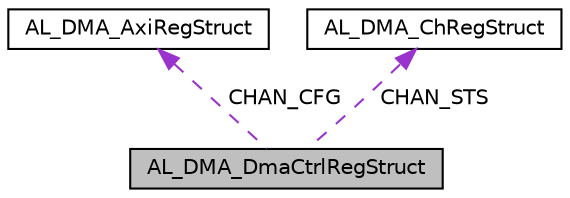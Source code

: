 digraph "AL_DMA_DmaCtrlRegStruct"
{
  edge [fontname="Helvetica",fontsize="10",labelfontname="Helvetica",labelfontsize="10"];
  node [fontname="Helvetica",fontsize="10",shape=record];
  Node1 [label="AL_DMA_DmaCtrlRegStruct",height=0.2,width=0.4,color="black", fillcolor="grey75", style="filled", fontcolor="black"];
  Node2 -> Node1 [dir="back",color="darkorchid3",fontsize="10",style="dashed",label=" CHAN_CFG" ,fontname="Helvetica"];
  Node2 [label="AL_DMA_AxiRegStruct",height=0.2,width=0.4,color="black", fillcolor="white", style="filled",URL="$structAL__DMA__AxiRegStruct.html"];
  Node3 -> Node1 [dir="back",color="darkorchid3",fontsize="10",style="dashed",label=" CHAN_STS" ,fontname="Helvetica"];
  Node3 [label="AL_DMA_ChRegStruct",height=0.2,width=0.4,color="black", fillcolor="white", style="filled",URL="$structAL__DMA__ChRegStruct.html"];
}
